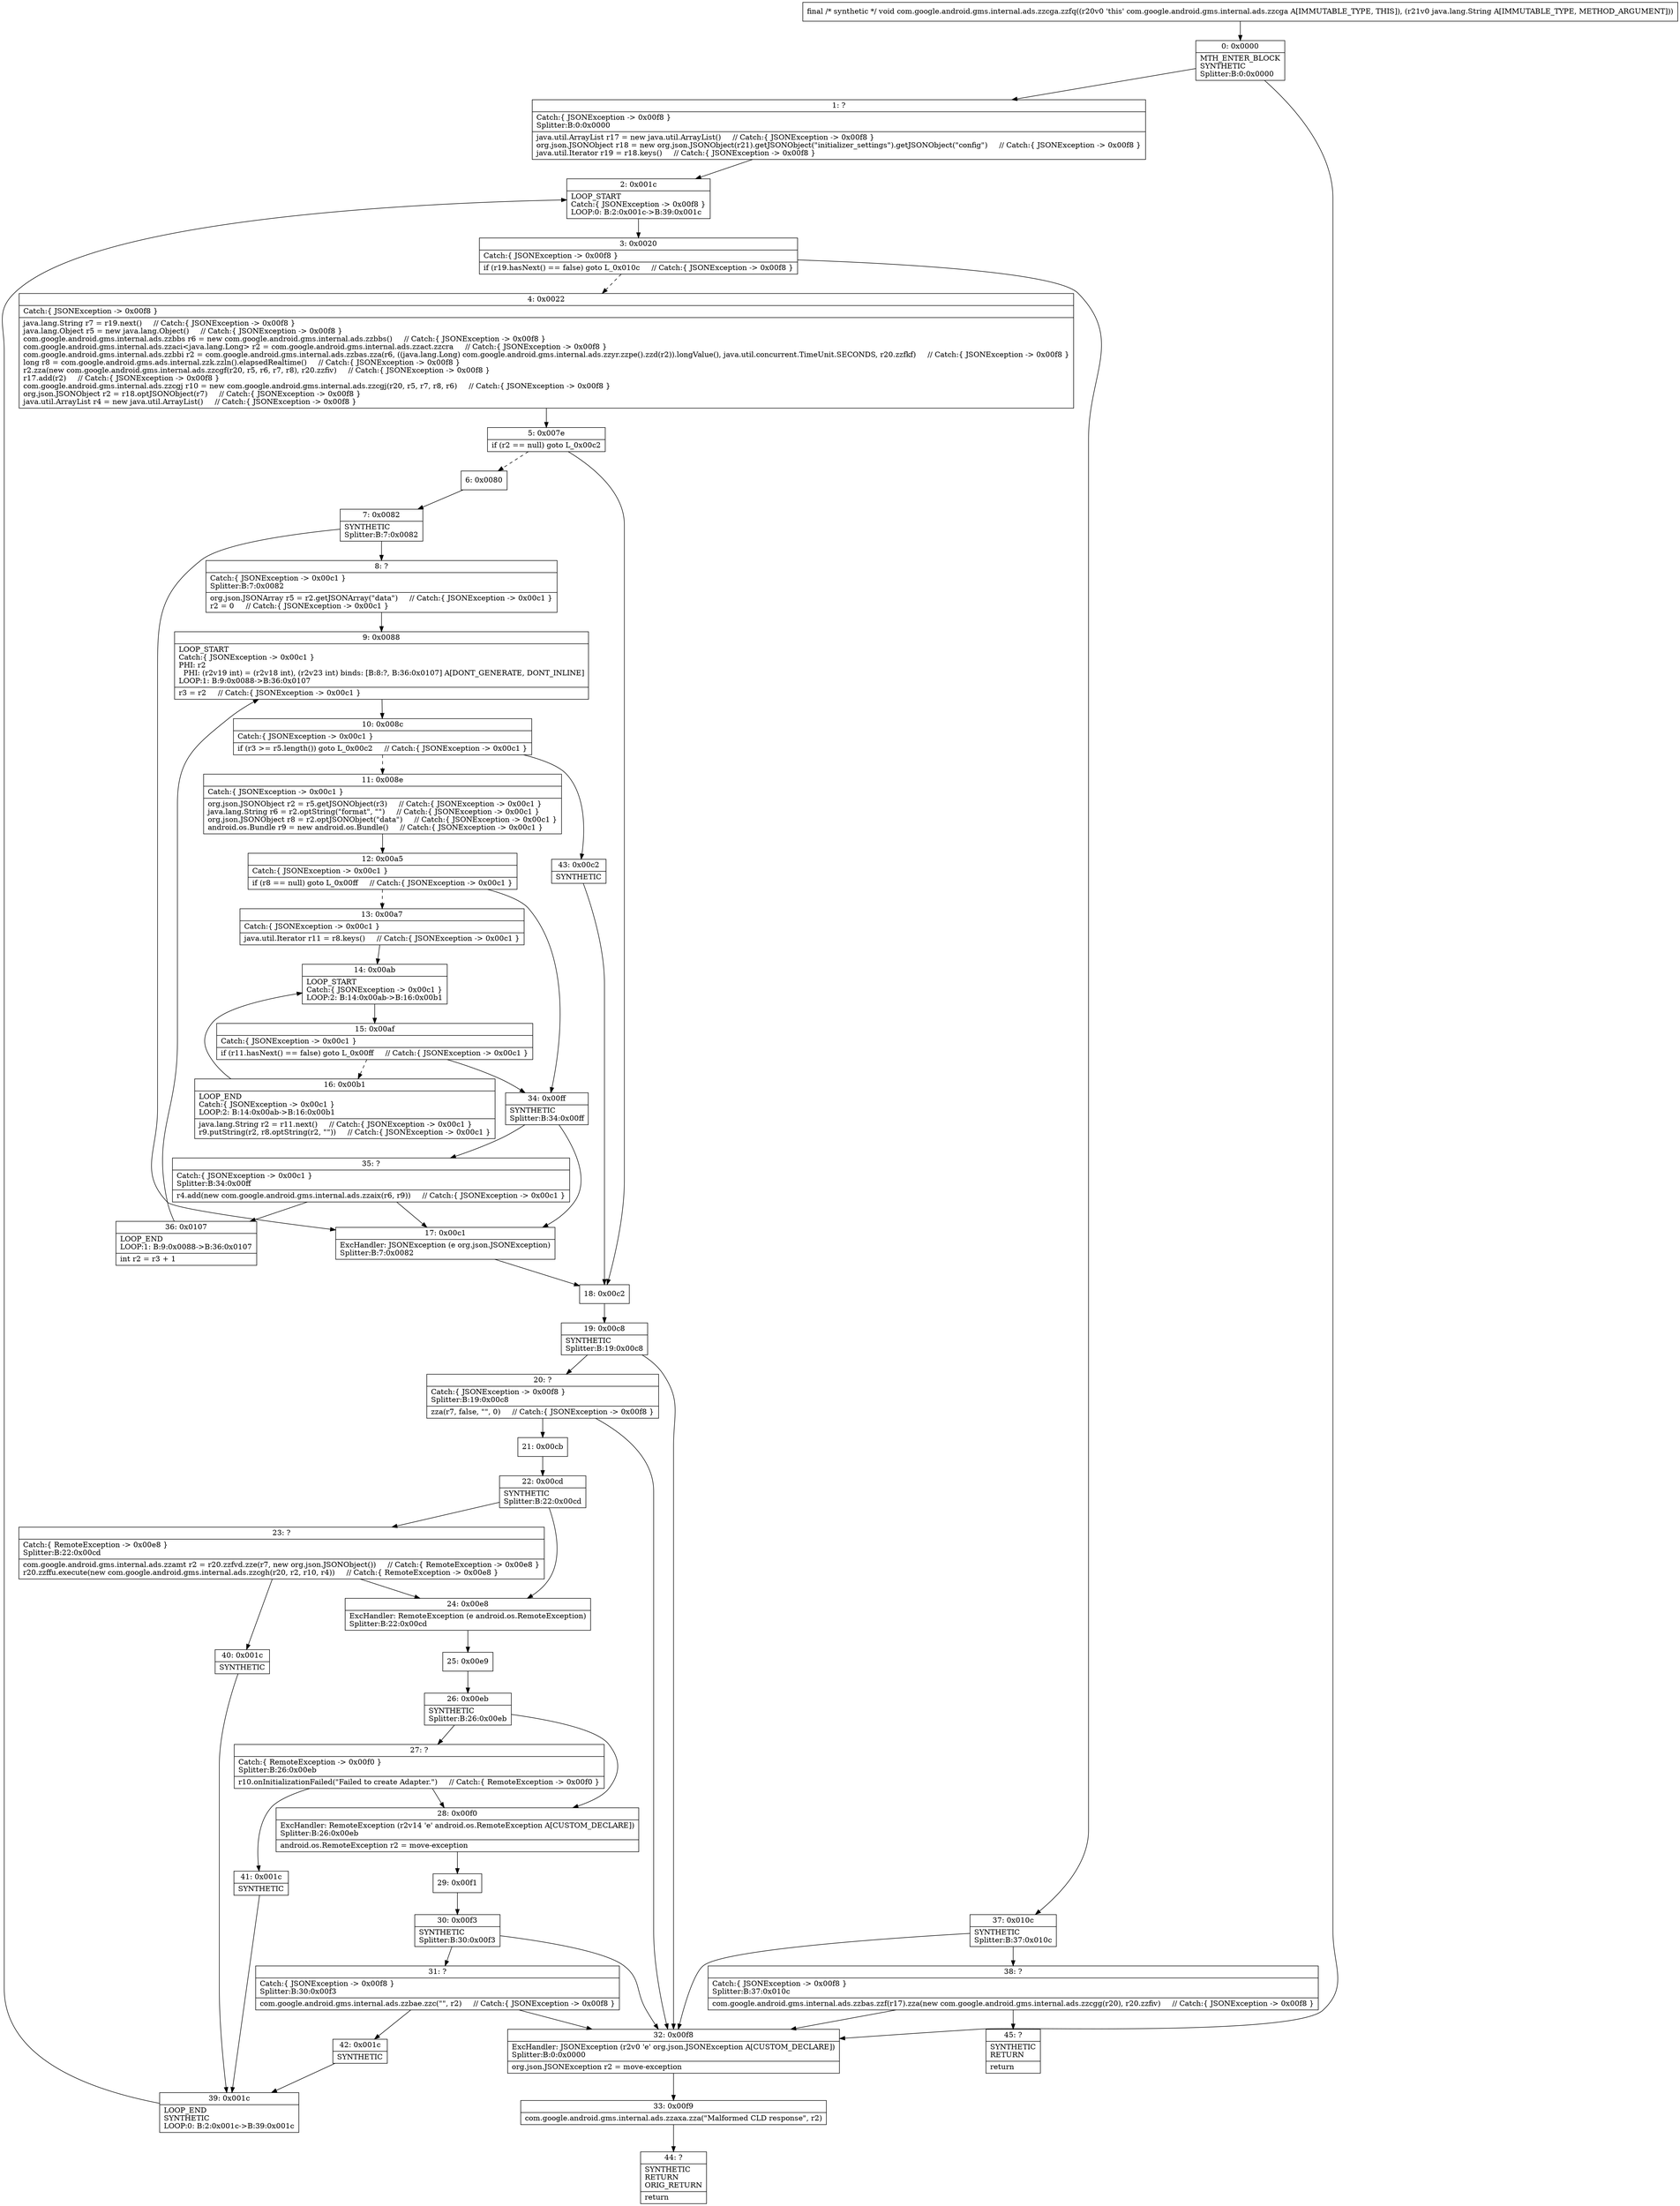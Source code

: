digraph "CFG forcom.google.android.gms.internal.ads.zzcga.zzfq(Ljava\/lang\/String;)V" {
Node_0 [shape=record,label="{0\:\ 0x0000|MTH_ENTER_BLOCK\lSYNTHETIC\lSplitter:B:0:0x0000\l}"];
Node_1 [shape=record,label="{1\:\ ?|Catch:\{ JSONException \-\> 0x00f8 \}\lSplitter:B:0:0x0000\l|java.util.ArrayList r17 = new java.util.ArrayList()     \/\/ Catch:\{ JSONException \-\> 0x00f8 \}\lorg.json.JSONObject r18 = new org.json.JSONObject(r21).getJSONObject(\"initializer_settings\").getJSONObject(\"config\")     \/\/ Catch:\{ JSONException \-\> 0x00f8 \}\ljava.util.Iterator r19 = r18.keys()     \/\/ Catch:\{ JSONException \-\> 0x00f8 \}\l}"];
Node_2 [shape=record,label="{2\:\ 0x001c|LOOP_START\lCatch:\{ JSONException \-\> 0x00f8 \}\lLOOP:0: B:2:0x001c\-\>B:39:0x001c\l}"];
Node_3 [shape=record,label="{3\:\ 0x0020|Catch:\{ JSONException \-\> 0x00f8 \}\l|if (r19.hasNext() == false) goto L_0x010c     \/\/ Catch:\{ JSONException \-\> 0x00f8 \}\l}"];
Node_4 [shape=record,label="{4\:\ 0x0022|Catch:\{ JSONException \-\> 0x00f8 \}\l|java.lang.String r7 = r19.next()     \/\/ Catch:\{ JSONException \-\> 0x00f8 \}\ljava.lang.Object r5 = new java.lang.Object()     \/\/ Catch:\{ JSONException \-\> 0x00f8 \}\lcom.google.android.gms.internal.ads.zzbbs r6 = new com.google.android.gms.internal.ads.zzbbs()     \/\/ Catch:\{ JSONException \-\> 0x00f8 \}\lcom.google.android.gms.internal.ads.zzaci\<java.lang.Long\> r2 = com.google.android.gms.internal.ads.zzact.zzcra     \/\/ Catch:\{ JSONException \-\> 0x00f8 \}\lcom.google.android.gms.internal.ads.zzbbi r2 = com.google.android.gms.internal.ads.zzbas.zza(r6, ((java.lang.Long) com.google.android.gms.internal.ads.zzyr.zzpe().zzd(r2)).longValue(), java.util.concurrent.TimeUnit.SECONDS, r20.zzfkf)     \/\/ Catch:\{ JSONException \-\> 0x00f8 \}\llong r8 = com.google.android.gms.ads.internal.zzk.zzln().elapsedRealtime()     \/\/ Catch:\{ JSONException \-\> 0x00f8 \}\lr2.zza(new com.google.android.gms.internal.ads.zzcgf(r20, r5, r6, r7, r8), r20.zzfiv)     \/\/ Catch:\{ JSONException \-\> 0x00f8 \}\lr17.add(r2)     \/\/ Catch:\{ JSONException \-\> 0x00f8 \}\lcom.google.android.gms.internal.ads.zzcgj r10 = new com.google.android.gms.internal.ads.zzcgj(r20, r5, r7, r8, r6)     \/\/ Catch:\{ JSONException \-\> 0x00f8 \}\lorg.json.JSONObject r2 = r18.optJSONObject(r7)     \/\/ Catch:\{ JSONException \-\> 0x00f8 \}\ljava.util.ArrayList r4 = new java.util.ArrayList()     \/\/ Catch:\{ JSONException \-\> 0x00f8 \}\l}"];
Node_5 [shape=record,label="{5\:\ 0x007e|if (r2 == null) goto L_0x00c2\l}"];
Node_6 [shape=record,label="{6\:\ 0x0080}"];
Node_7 [shape=record,label="{7\:\ 0x0082|SYNTHETIC\lSplitter:B:7:0x0082\l}"];
Node_8 [shape=record,label="{8\:\ ?|Catch:\{ JSONException \-\> 0x00c1 \}\lSplitter:B:7:0x0082\l|org.json.JSONArray r5 = r2.getJSONArray(\"data\")     \/\/ Catch:\{ JSONException \-\> 0x00c1 \}\lr2 = 0     \/\/ Catch:\{ JSONException \-\> 0x00c1 \}\l}"];
Node_9 [shape=record,label="{9\:\ 0x0088|LOOP_START\lCatch:\{ JSONException \-\> 0x00c1 \}\lPHI: r2 \l  PHI: (r2v19 int) = (r2v18 int), (r2v23 int) binds: [B:8:?, B:36:0x0107] A[DONT_GENERATE, DONT_INLINE]\lLOOP:1: B:9:0x0088\-\>B:36:0x0107\l|r3 = r2     \/\/ Catch:\{ JSONException \-\> 0x00c1 \}\l}"];
Node_10 [shape=record,label="{10\:\ 0x008c|Catch:\{ JSONException \-\> 0x00c1 \}\l|if (r3 \>= r5.length()) goto L_0x00c2     \/\/ Catch:\{ JSONException \-\> 0x00c1 \}\l}"];
Node_11 [shape=record,label="{11\:\ 0x008e|Catch:\{ JSONException \-\> 0x00c1 \}\l|org.json.JSONObject r2 = r5.getJSONObject(r3)     \/\/ Catch:\{ JSONException \-\> 0x00c1 \}\ljava.lang.String r6 = r2.optString(\"format\", \"\")     \/\/ Catch:\{ JSONException \-\> 0x00c1 \}\lorg.json.JSONObject r8 = r2.optJSONObject(\"data\")     \/\/ Catch:\{ JSONException \-\> 0x00c1 \}\landroid.os.Bundle r9 = new android.os.Bundle()     \/\/ Catch:\{ JSONException \-\> 0x00c1 \}\l}"];
Node_12 [shape=record,label="{12\:\ 0x00a5|Catch:\{ JSONException \-\> 0x00c1 \}\l|if (r8 == null) goto L_0x00ff     \/\/ Catch:\{ JSONException \-\> 0x00c1 \}\l}"];
Node_13 [shape=record,label="{13\:\ 0x00a7|Catch:\{ JSONException \-\> 0x00c1 \}\l|java.util.Iterator r11 = r8.keys()     \/\/ Catch:\{ JSONException \-\> 0x00c1 \}\l}"];
Node_14 [shape=record,label="{14\:\ 0x00ab|LOOP_START\lCatch:\{ JSONException \-\> 0x00c1 \}\lLOOP:2: B:14:0x00ab\-\>B:16:0x00b1\l}"];
Node_15 [shape=record,label="{15\:\ 0x00af|Catch:\{ JSONException \-\> 0x00c1 \}\l|if (r11.hasNext() == false) goto L_0x00ff     \/\/ Catch:\{ JSONException \-\> 0x00c1 \}\l}"];
Node_16 [shape=record,label="{16\:\ 0x00b1|LOOP_END\lCatch:\{ JSONException \-\> 0x00c1 \}\lLOOP:2: B:14:0x00ab\-\>B:16:0x00b1\l|java.lang.String r2 = r11.next()     \/\/ Catch:\{ JSONException \-\> 0x00c1 \}\lr9.putString(r2, r8.optString(r2, \"\"))     \/\/ Catch:\{ JSONException \-\> 0x00c1 \}\l}"];
Node_17 [shape=record,label="{17\:\ 0x00c1|ExcHandler: JSONException (e org.json.JSONException)\lSplitter:B:7:0x0082\l}"];
Node_18 [shape=record,label="{18\:\ 0x00c2}"];
Node_19 [shape=record,label="{19\:\ 0x00c8|SYNTHETIC\lSplitter:B:19:0x00c8\l}"];
Node_20 [shape=record,label="{20\:\ ?|Catch:\{ JSONException \-\> 0x00f8 \}\lSplitter:B:19:0x00c8\l|zza(r7, false, \"\", 0)     \/\/ Catch:\{ JSONException \-\> 0x00f8 \}\l}"];
Node_21 [shape=record,label="{21\:\ 0x00cb}"];
Node_22 [shape=record,label="{22\:\ 0x00cd|SYNTHETIC\lSplitter:B:22:0x00cd\l}"];
Node_23 [shape=record,label="{23\:\ ?|Catch:\{ RemoteException \-\> 0x00e8 \}\lSplitter:B:22:0x00cd\l|com.google.android.gms.internal.ads.zzamt r2 = r20.zzfvd.zze(r7, new org.json.JSONObject())     \/\/ Catch:\{ RemoteException \-\> 0x00e8 \}\lr20.zzffu.execute(new com.google.android.gms.internal.ads.zzcgh(r20, r2, r10, r4))     \/\/ Catch:\{ RemoteException \-\> 0x00e8 \}\l}"];
Node_24 [shape=record,label="{24\:\ 0x00e8|ExcHandler: RemoteException (e android.os.RemoteException)\lSplitter:B:22:0x00cd\l}"];
Node_25 [shape=record,label="{25\:\ 0x00e9}"];
Node_26 [shape=record,label="{26\:\ 0x00eb|SYNTHETIC\lSplitter:B:26:0x00eb\l}"];
Node_27 [shape=record,label="{27\:\ ?|Catch:\{ RemoteException \-\> 0x00f0 \}\lSplitter:B:26:0x00eb\l|r10.onInitializationFailed(\"Failed to create Adapter.\")     \/\/ Catch:\{ RemoteException \-\> 0x00f0 \}\l}"];
Node_28 [shape=record,label="{28\:\ 0x00f0|ExcHandler: RemoteException (r2v14 'e' android.os.RemoteException A[CUSTOM_DECLARE])\lSplitter:B:26:0x00eb\l|android.os.RemoteException r2 = move\-exception\l}"];
Node_29 [shape=record,label="{29\:\ 0x00f1}"];
Node_30 [shape=record,label="{30\:\ 0x00f3|SYNTHETIC\lSplitter:B:30:0x00f3\l}"];
Node_31 [shape=record,label="{31\:\ ?|Catch:\{ JSONException \-\> 0x00f8 \}\lSplitter:B:30:0x00f3\l|com.google.android.gms.internal.ads.zzbae.zzc(\"\", r2)     \/\/ Catch:\{ JSONException \-\> 0x00f8 \}\l}"];
Node_32 [shape=record,label="{32\:\ 0x00f8|ExcHandler: JSONException (r2v0 'e' org.json.JSONException A[CUSTOM_DECLARE])\lSplitter:B:0:0x0000\l|org.json.JSONException r2 = move\-exception\l}"];
Node_33 [shape=record,label="{33\:\ 0x00f9|com.google.android.gms.internal.ads.zzaxa.zza(\"Malformed CLD response\", r2)\l}"];
Node_34 [shape=record,label="{34\:\ 0x00ff|SYNTHETIC\lSplitter:B:34:0x00ff\l}"];
Node_35 [shape=record,label="{35\:\ ?|Catch:\{ JSONException \-\> 0x00c1 \}\lSplitter:B:34:0x00ff\l|r4.add(new com.google.android.gms.internal.ads.zzaix(r6, r9))     \/\/ Catch:\{ JSONException \-\> 0x00c1 \}\l}"];
Node_36 [shape=record,label="{36\:\ 0x0107|LOOP_END\lLOOP:1: B:9:0x0088\-\>B:36:0x0107\l|int r2 = r3 + 1\l}"];
Node_37 [shape=record,label="{37\:\ 0x010c|SYNTHETIC\lSplitter:B:37:0x010c\l}"];
Node_38 [shape=record,label="{38\:\ ?|Catch:\{ JSONException \-\> 0x00f8 \}\lSplitter:B:37:0x010c\l|com.google.android.gms.internal.ads.zzbas.zzf(r17).zza(new com.google.android.gms.internal.ads.zzcgg(r20), r20.zzfiv)     \/\/ Catch:\{ JSONException \-\> 0x00f8 \}\l}"];
Node_39 [shape=record,label="{39\:\ 0x001c|LOOP_END\lSYNTHETIC\lLOOP:0: B:2:0x001c\-\>B:39:0x001c\l}"];
Node_40 [shape=record,label="{40\:\ 0x001c|SYNTHETIC\l}"];
Node_41 [shape=record,label="{41\:\ 0x001c|SYNTHETIC\l}"];
Node_42 [shape=record,label="{42\:\ 0x001c|SYNTHETIC\l}"];
Node_43 [shape=record,label="{43\:\ 0x00c2|SYNTHETIC\l}"];
Node_44 [shape=record,label="{44\:\ ?|SYNTHETIC\lRETURN\lORIG_RETURN\l|return\l}"];
Node_45 [shape=record,label="{45\:\ ?|SYNTHETIC\lRETURN\l|return\l}"];
MethodNode[shape=record,label="{final \/* synthetic *\/ void com.google.android.gms.internal.ads.zzcga.zzfq((r20v0 'this' com.google.android.gms.internal.ads.zzcga A[IMMUTABLE_TYPE, THIS]), (r21v0 java.lang.String A[IMMUTABLE_TYPE, METHOD_ARGUMENT])) }"];
MethodNode -> Node_0;
Node_0 -> Node_1;
Node_0 -> Node_32;
Node_1 -> Node_2;
Node_2 -> Node_3;
Node_3 -> Node_4[style=dashed];
Node_3 -> Node_37;
Node_4 -> Node_5;
Node_5 -> Node_6[style=dashed];
Node_5 -> Node_18;
Node_6 -> Node_7;
Node_7 -> Node_8;
Node_7 -> Node_17;
Node_8 -> Node_9;
Node_9 -> Node_10;
Node_10 -> Node_11[style=dashed];
Node_10 -> Node_43;
Node_11 -> Node_12;
Node_12 -> Node_13[style=dashed];
Node_12 -> Node_34;
Node_13 -> Node_14;
Node_14 -> Node_15;
Node_15 -> Node_16[style=dashed];
Node_15 -> Node_34;
Node_16 -> Node_14;
Node_17 -> Node_18;
Node_18 -> Node_19;
Node_19 -> Node_20;
Node_19 -> Node_32;
Node_20 -> Node_21;
Node_20 -> Node_32;
Node_21 -> Node_22;
Node_22 -> Node_23;
Node_22 -> Node_24;
Node_23 -> Node_24;
Node_23 -> Node_40;
Node_24 -> Node_25;
Node_25 -> Node_26;
Node_26 -> Node_27;
Node_26 -> Node_28;
Node_27 -> Node_28;
Node_27 -> Node_41;
Node_28 -> Node_29;
Node_29 -> Node_30;
Node_30 -> Node_31;
Node_30 -> Node_32;
Node_31 -> Node_32;
Node_31 -> Node_42;
Node_32 -> Node_33;
Node_33 -> Node_44;
Node_34 -> Node_35;
Node_34 -> Node_17;
Node_35 -> Node_36;
Node_35 -> Node_17;
Node_36 -> Node_9;
Node_37 -> Node_38;
Node_37 -> Node_32;
Node_38 -> Node_32;
Node_38 -> Node_45;
Node_39 -> Node_2;
Node_40 -> Node_39;
Node_41 -> Node_39;
Node_42 -> Node_39;
Node_43 -> Node_18;
}

